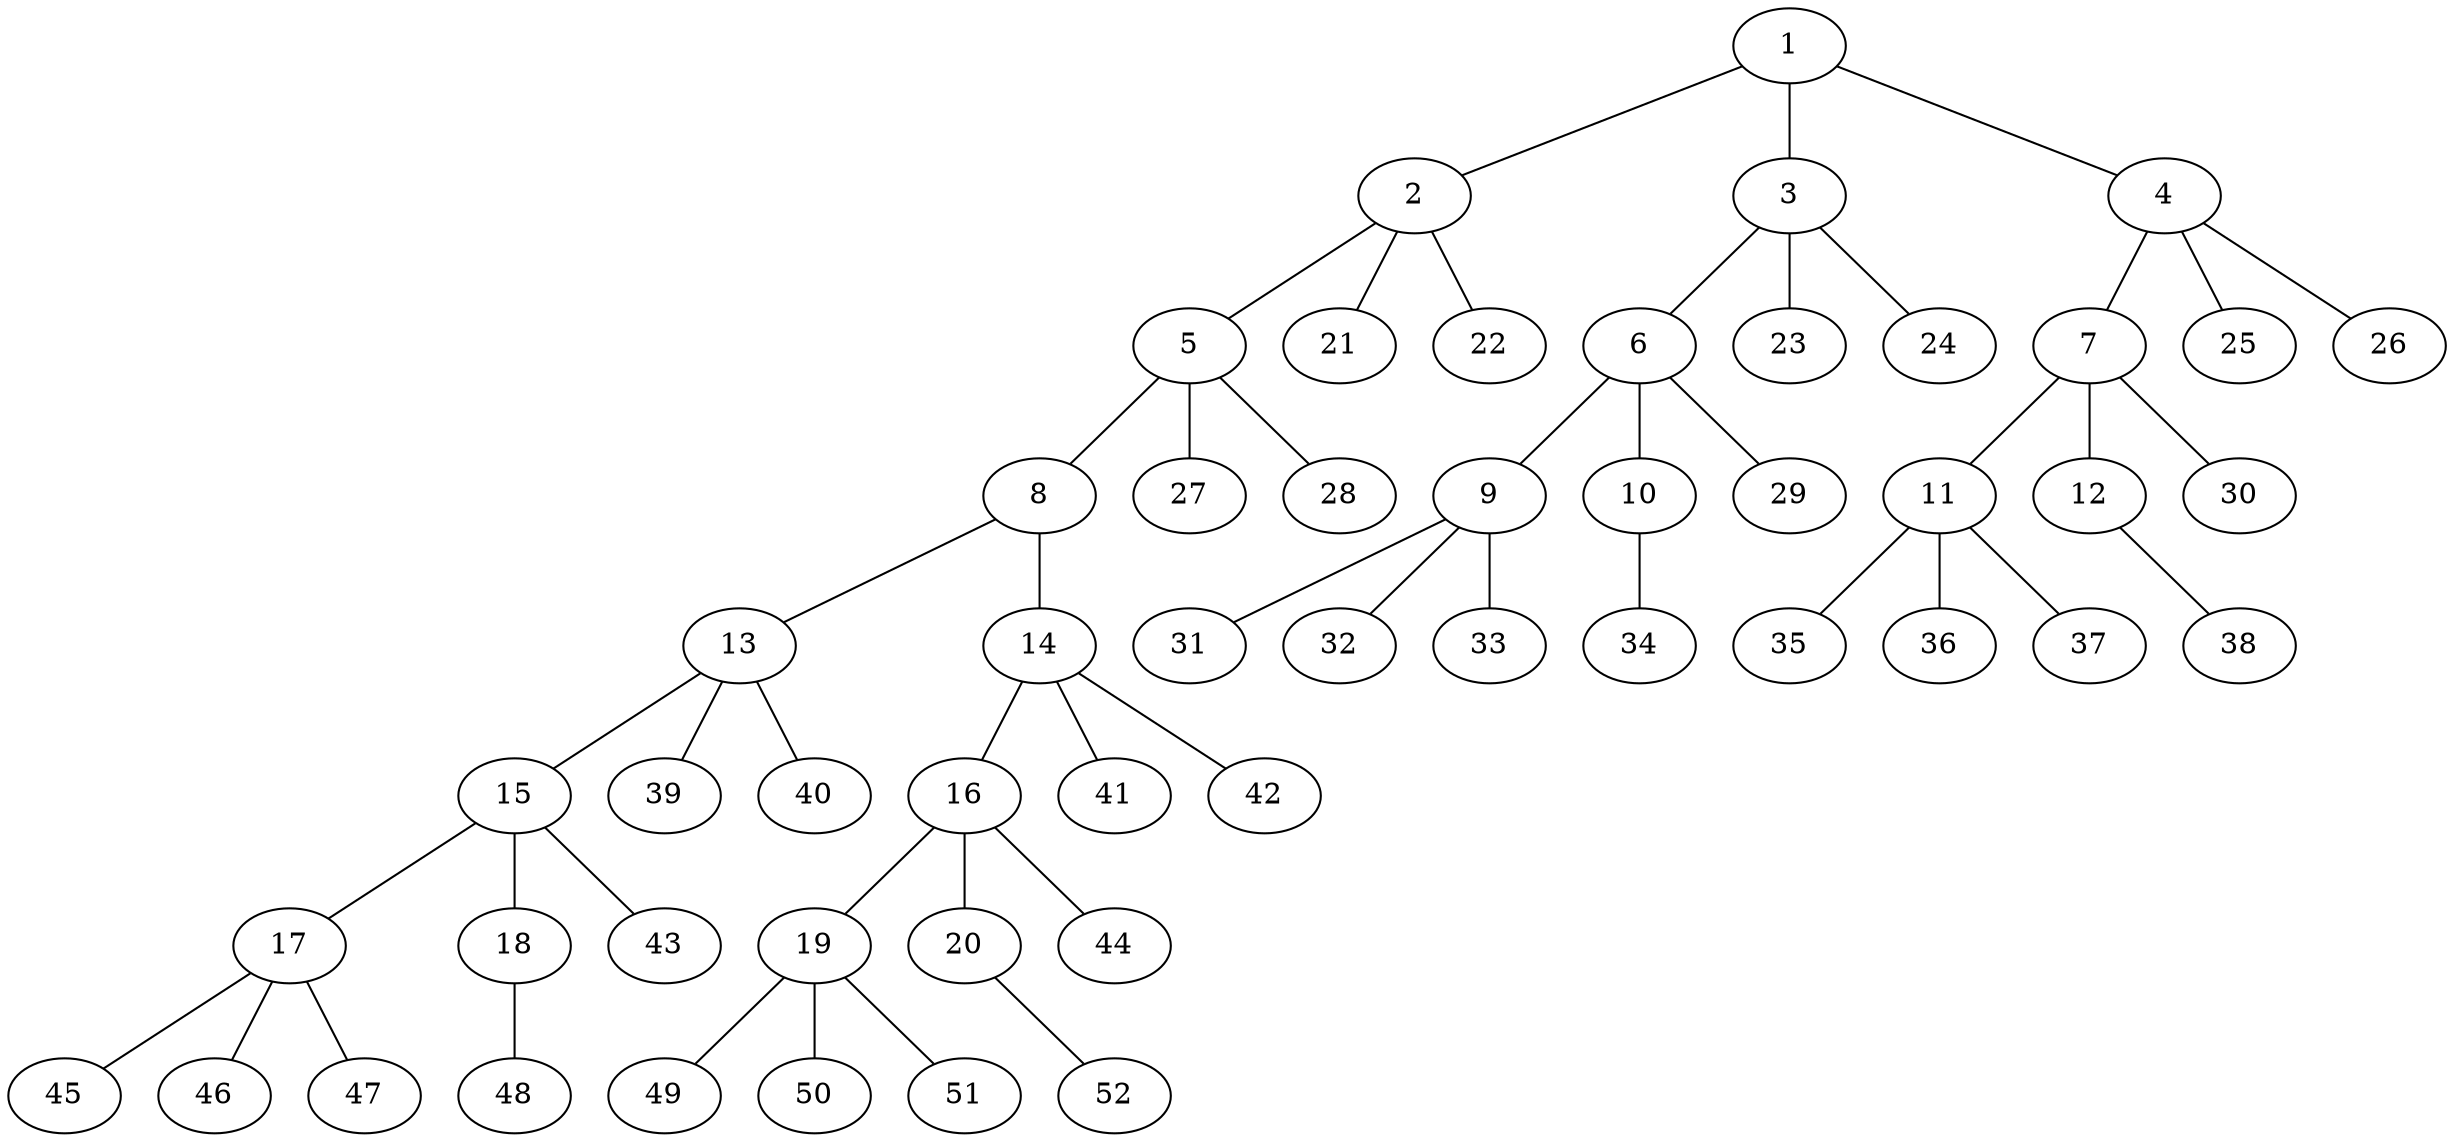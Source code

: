graph molecule_3109 {
	1	 [chem=N];
	2	 [chem=C];
	1 -- 2	 [valence=1];
	3	 [chem=C];
	1 -- 3	 [valence=1];
	4	 [chem=C];
	1 -- 4	 [valence=1];
	5	 [chem=C];
	2 -- 5	 [valence=1];
	21	 [chem=H];
	2 -- 21	 [valence=1];
	22	 [chem=H];
	2 -- 22	 [valence=1];
	6	 [chem=C];
	3 -- 6	 [valence=1];
	23	 [chem=H];
	3 -- 23	 [valence=1];
	24	 [chem=H];
	3 -- 24	 [valence=1];
	7	 [chem=C];
	4 -- 7	 [valence=1];
	25	 [chem=H];
	4 -- 25	 [valence=1];
	26	 [chem=H];
	4 -- 26	 [valence=1];
	8	 [chem=N];
	5 -- 8	 [valence=1];
	27	 [chem=H];
	5 -- 27	 [valence=1];
	28	 [chem=H];
	5 -- 28	 [valence=1];
	9	 [chem=C];
	6 -- 9	 [valence=1];
	10	 [chem=O];
	6 -- 10	 [valence=1];
	29	 [chem=H];
	6 -- 29	 [valence=1];
	11	 [chem=C];
	7 -- 11	 [valence=1];
	12	 [chem=O];
	7 -- 12	 [valence=1];
	30	 [chem=H];
	7 -- 30	 [valence=1];
	13	 [chem=C];
	8 -- 13	 [valence=1];
	14	 [chem=C];
	8 -- 14	 [valence=1];
	31	 [chem=H];
	9 -- 31	 [valence=1];
	32	 [chem=H];
	9 -- 32	 [valence=1];
	33	 [chem=H];
	9 -- 33	 [valence=1];
	34	 [chem=H];
	10 -- 34	 [valence=1];
	35	 [chem=H];
	11 -- 35	 [valence=1];
	36	 [chem=H];
	11 -- 36	 [valence=1];
	37	 [chem=H];
	11 -- 37	 [valence=1];
	38	 [chem=H];
	12 -- 38	 [valence=1];
	15	 [chem=C];
	13 -- 15	 [valence=1];
	39	 [chem=H];
	13 -- 39	 [valence=1];
	40	 [chem=H];
	13 -- 40	 [valence=1];
	16	 [chem=C];
	14 -- 16	 [valence=1];
	41	 [chem=H];
	14 -- 41	 [valence=1];
	42	 [chem=H];
	14 -- 42	 [valence=1];
	17	 [chem=C];
	15 -- 17	 [valence=1];
	18	 [chem=O];
	15 -- 18	 [valence=1];
	43	 [chem=H];
	15 -- 43	 [valence=1];
	19	 [chem=C];
	16 -- 19	 [valence=1];
	20	 [chem=O];
	16 -- 20	 [valence=1];
	44	 [chem=H];
	16 -- 44	 [valence=1];
	45	 [chem=H];
	17 -- 45	 [valence=1];
	46	 [chem=H];
	17 -- 46	 [valence=1];
	47	 [chem=H];
	17 -- 47	 [valence=1];
	48	 [chem=H];
	18 -- 48	 [valence=1];
	49	 [chem=H];
	19 -- 49	 [valence=1];
	50	 [chem=H];
	19 -- 50	 [valence=1];
	51	 [chem=H];
	19 -- 51	 [valence=1];
	52	 [chem=H];
	20 -- 52	 [valence=1];
}
